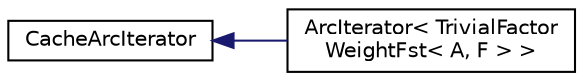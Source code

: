 digraph "Graphical Class Hierarchy"
{
  edge [fontname="Helvetica",fontsize="10",labelfontname="Helvetica",labelfontsize="10"];
  node [fontname="Helvetica",fontsize="10",shape=record];
  rankdir="LR";
  Node0 [label="CacheArcIterator",height=0.2,width=0.4,color="black", fillcolor="white", style="filled",URL="$classCacheArcIterator.html"];
  Node0 -> Node1 [dir="back",color="midnightblue",fontsize="10",style="solid",fontname="Helvetica"];
  Node1 [label="ArcIterator\< TrivialFactor\lWeightFst\< A, F \> \>",height=0.2,width=0.4,color="black", fillcolor="white", style="filled",URL="$classfst_1_1ArcIterator_3_01TrivialFactorWeightFst_3_01A_00_01F_01_4_01_4.html"];
}
